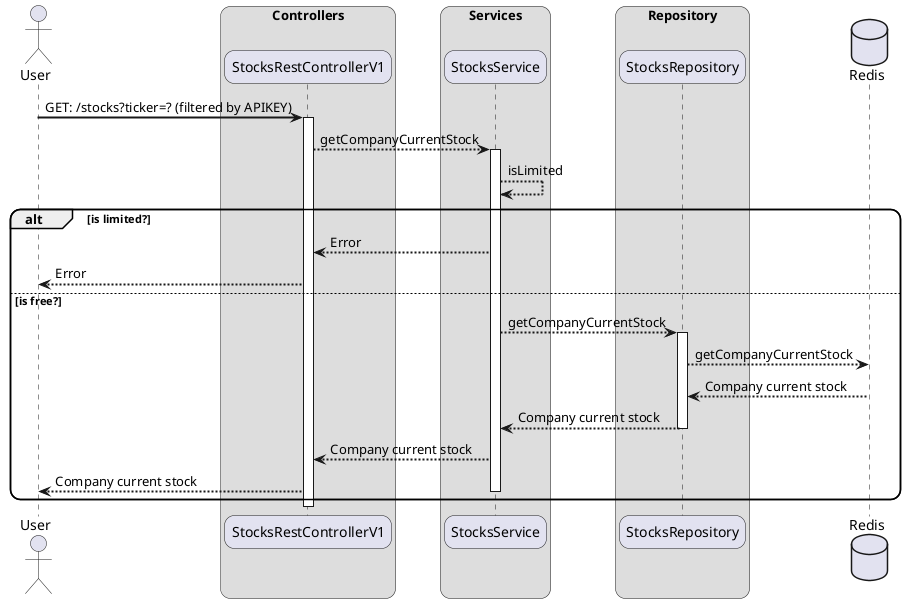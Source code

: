 @startuml
skinparam sequenceArrowThickness 2
skinparam roundcorner 20

actor User
database Redis as Cache order 80

box "Controllers"
participant StocksRestControllerV1 as SC
end box

box "Services"
participant StocksService as SS
end box

box "Repository"
participant StocksRepository as SR
end box

User -> SC: GET: /stocks?ticker=? (filtered by APIKEY)
activate SC
SC --> SS: getCompanyCurrentStock
activate SS
SS --> SS: isLimited
alt is limited?
SS --> SC: Error
SC --> User: Error
else is free?
SS --> SR: getCompanyCurrentStock
activate SR
SR --> Cache: getCompanyCurrentStock
Cache --> SR: Company current stock
SR --> SS: Company current stock
deactivate SR
SS --> SC: Company current stock
deactivate SR
SC --> User: Company current stock
deactivate SS
end
deactivate SC
@enduml